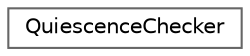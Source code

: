 digraph "Graphical Class Hierarchy"
{
 // LATEX_PDF_SIZE
  bgcolor="transparent";
  edge [fontname=Helvetica,fontsize=10,labelfontname=Helvetica,labelfontsize=10];
  node [fontname=Helvetica,fontsize=10,shape=box,height=0.2,width=0.4];
  rankdir="LR";
  Node0 [id="Node000000",label="QuiescenceChecker",height=0.2,width=0.4,color="grey40", fillcolor="white", style="filled",URL="$classQuiescenceChecker.html",tooltip=" "];
}
